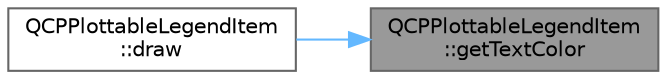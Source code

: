 digraph "QCPPlottableLegendItem::getTextColor"
{
 // LATEX_PDF_SIZE
  bgcolor="transparent";
  edge [fontname=Helvetica,fontsize=10,labelfontname=Helvetica,labelfontsize=10];
  node [fontname=Helvetica,fontsize=10,shape=box,height=0.2,width=0.4];
  rankdir="RL";
  Node1 [label="QCPPlottableLegendItem\l::getTextColor",height=0.2,width=0.4,color="gray40", fillcolor="grey60", style="filled", fontcolor="black",tooltip=" "];
  Node1 -> Node2 [dir="back",color="steelblue1",style="solid"];
  Node2 [label="QCPPlottableLegendItem\l::draw",height=0.2,width=0.4,color="grey40", fillcolor="white", style="filled",URL="$class_q_c_p_plottable_legend_item.html#a5838366619200e99680afa6d355d13fa",tooltip=" "];
}
